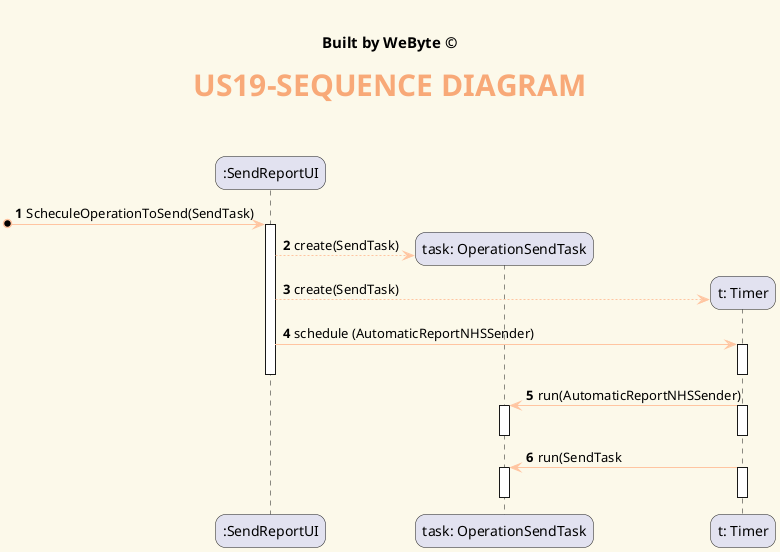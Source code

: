 @startuml
' ======= layout =========
skinparam backgroundColor #fcf9ea
skinparam titleBorderRoundCorner 15
skinparam titleFontSize 30
skinparam classAttributeIconSize 0
skinparam titleFontName Arial Black
skinparam titleFontColor #f8a978
skinparam roundcorner 20
skinparam stCBackgroundColor ffc5a1



skinparam class {

ArrowColor ffc5a1
BorderColor White
BackgroundColor badfdb
}

' ======= title =========
center header


<font color=Black size=15><b>Built by WeByte ©</font>
endheader
title <b>US19-SEQUENCE DIAGRAM\n
autonumber
'hide footbox


participant ":SendReportUI" as un
participant "task: OperationSendTask" as SendTask
participant "t: Timer" as timer



[o-> un : ScheculeOperationToSend(SendTask)
activate un

un --> SendTask** : create(SendTask)
un --> timer** : create(SendTask)

un -> timer : schedule (AutomaticReportNHSSender)
activate timer
deactivate un
deactivate timer

timer -> SendTask: run(AutomaticReportNHSSender)
activate timer
deactivate timer
activate SendTask
deactivate SendTask

timer -> SendTask: run(SendTask
activate SendTask
deactivate SendTask
activate timer
deactivate timer


@enduml